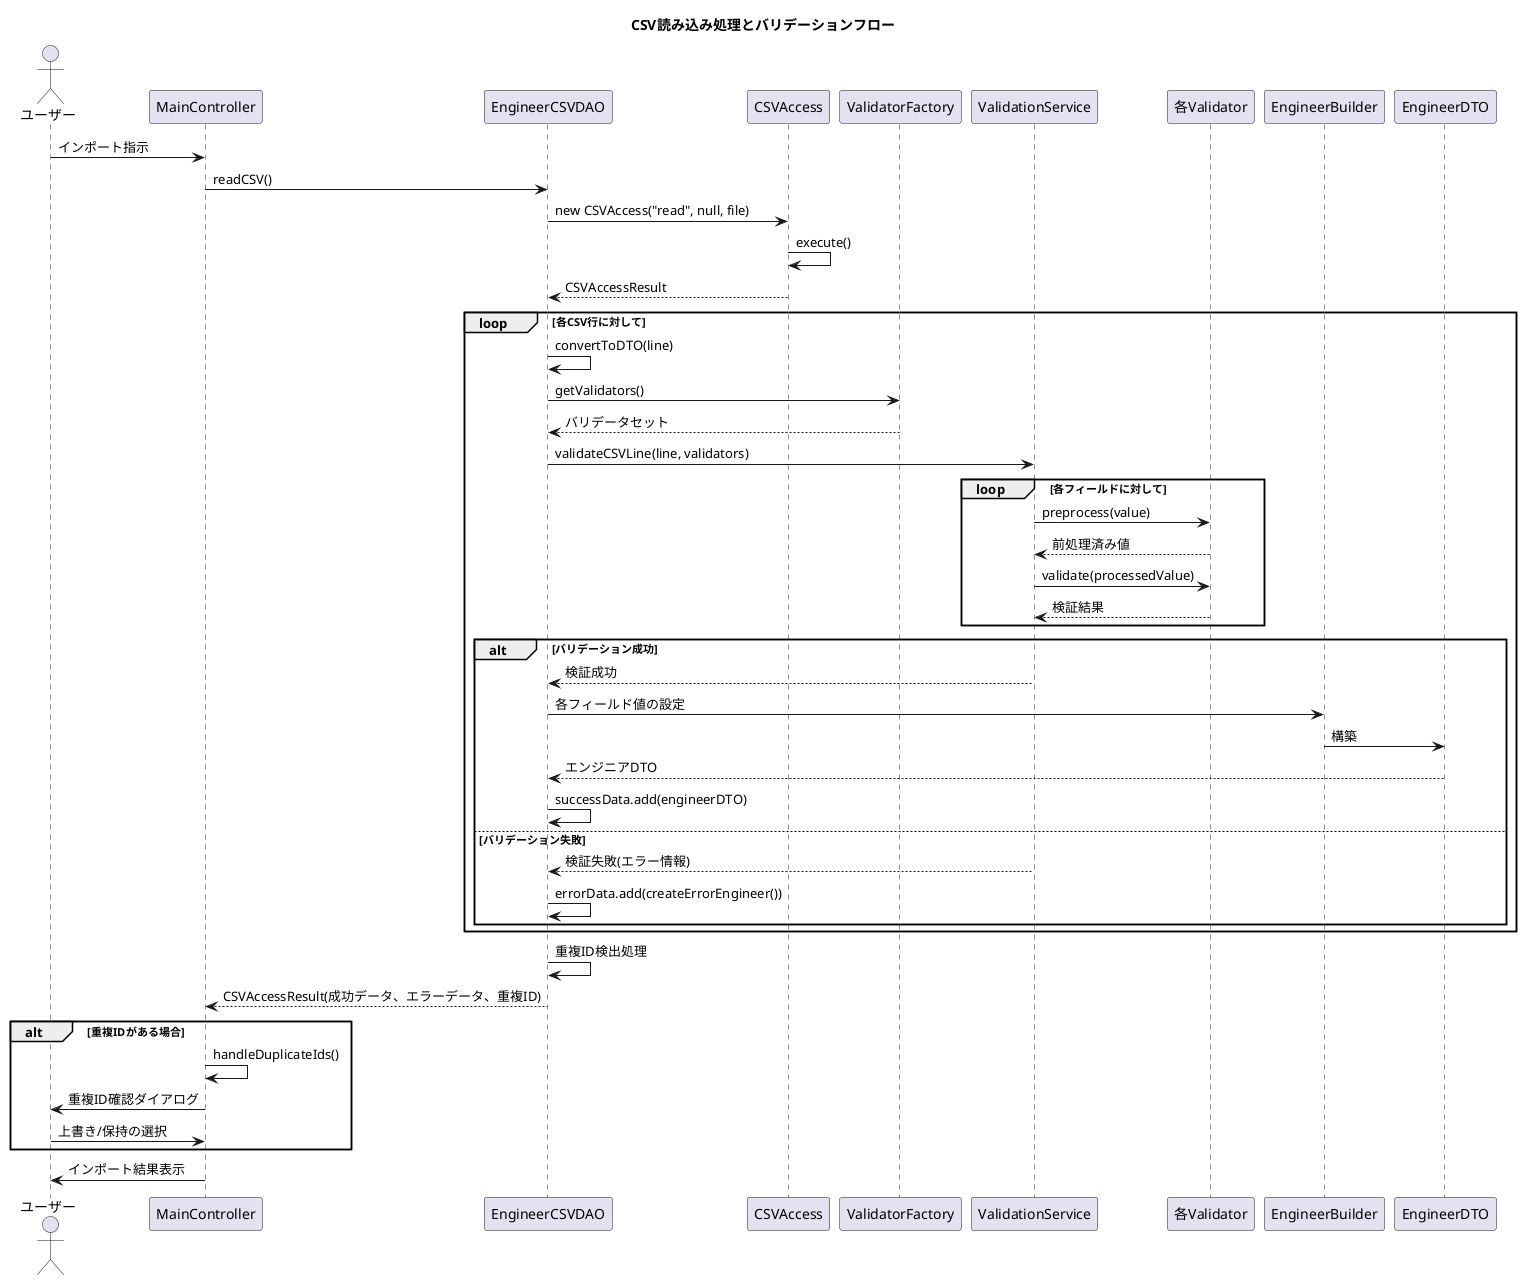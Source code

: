 @startuml CSVValidation
title CSV読み込み処理とバリデーションフロー

actor ユーザー
participant "MainController" as MC
participant "EngineerCSVDAO" as CSVDAO
participant "CSVAccess" as CSVAccess
participant "ValidatorFactory" as VF
participant "ValidationService" as VS
participant "各Validator" as Validators
participant "EngineerBuilder" as Builder
participant "EngineerDTO" as DTO

ユーザー -> MC: インポート指示
MC -> CSVDAO: readCSV()
CSVDAO -> CSVAccess: new CSVAccess("read", null, file)
CSVAccess -> CSVAccess: execute()
CSVAccess --> CSVDAO: CSVAccessResult

loop 各CSV行に対して
    CSVDAO -> CSVDAO: convertToDTO(line)

    CSVDAO -> VF: getValidators()
    VF --> CSVDAO: バリデータセット

    CSVDAO -> VS: validateCSVLine(line, validators)

    loop 各フィールドに対して
        VS -> Validators: preprocess(value)
        Validators --> VS: 前処理済み値
        VS -> Validators: validate(processedValue)
        Validators --> VS: 検証結果
    end

    alt バリデーション成功
        VS --> CSVDAO: 検証成功
        CSVDAO -> Builder: 各フィールド値の設定
        Builder -> DTO: 構築
        DTO --> CSVDAO: エンジニアDTO
        CSVDAO -> CSVDAO: successData.add(engineerDTO)
    else バリデーション失敗
        VS --> CSVDAO: 検証失敗(エラー情報)
        CSVDAO -> CSVDAO: errorData.add(createErrorEngineer())
    end
end

CSVDAO -> CSVDAO: 重複ID検出処理
CSVDAO --> MC: CSVAccessResult(成功データ、エラーデータ、重複ID)

alt 重複IDがある場合
    MC -> MC: handleDuplicateIds()
    MC -> ユーザー: 重複ID確認ダイアログ
    ユーザー -> MC: 上書き/保持の選択
end

MC -> ユーザー: インポート結果表示
@enduml
